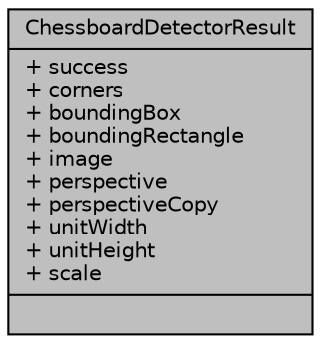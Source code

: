 digraph "ChessboardDetectorResult"
{
 // INTERACTIVE_SVG=YES
 // LATEX_PDF_SIZE
  edge [fontname="Helvetica",fontsize="10",labelfontname="Helvetica",labelfontsize="10"];
  node [fontname="Helvetica",fontsize="10",shape=record];
  Node1 [label="{ChessboardDetectorResult\n|+ success\l+ corners\l+ boundingBox\l+ boundingRectangle\l+ image\l+ perspective\l+ perspectiveCopy\l+ unitWidth\l+ unitHeight\l+ scale\l|}",height=0.2,width=0.4,color="black", fillcolor="grey75", style="filled", fontcolor="black",tooltip="Structure that contains the result of chessboard detection."];
}
